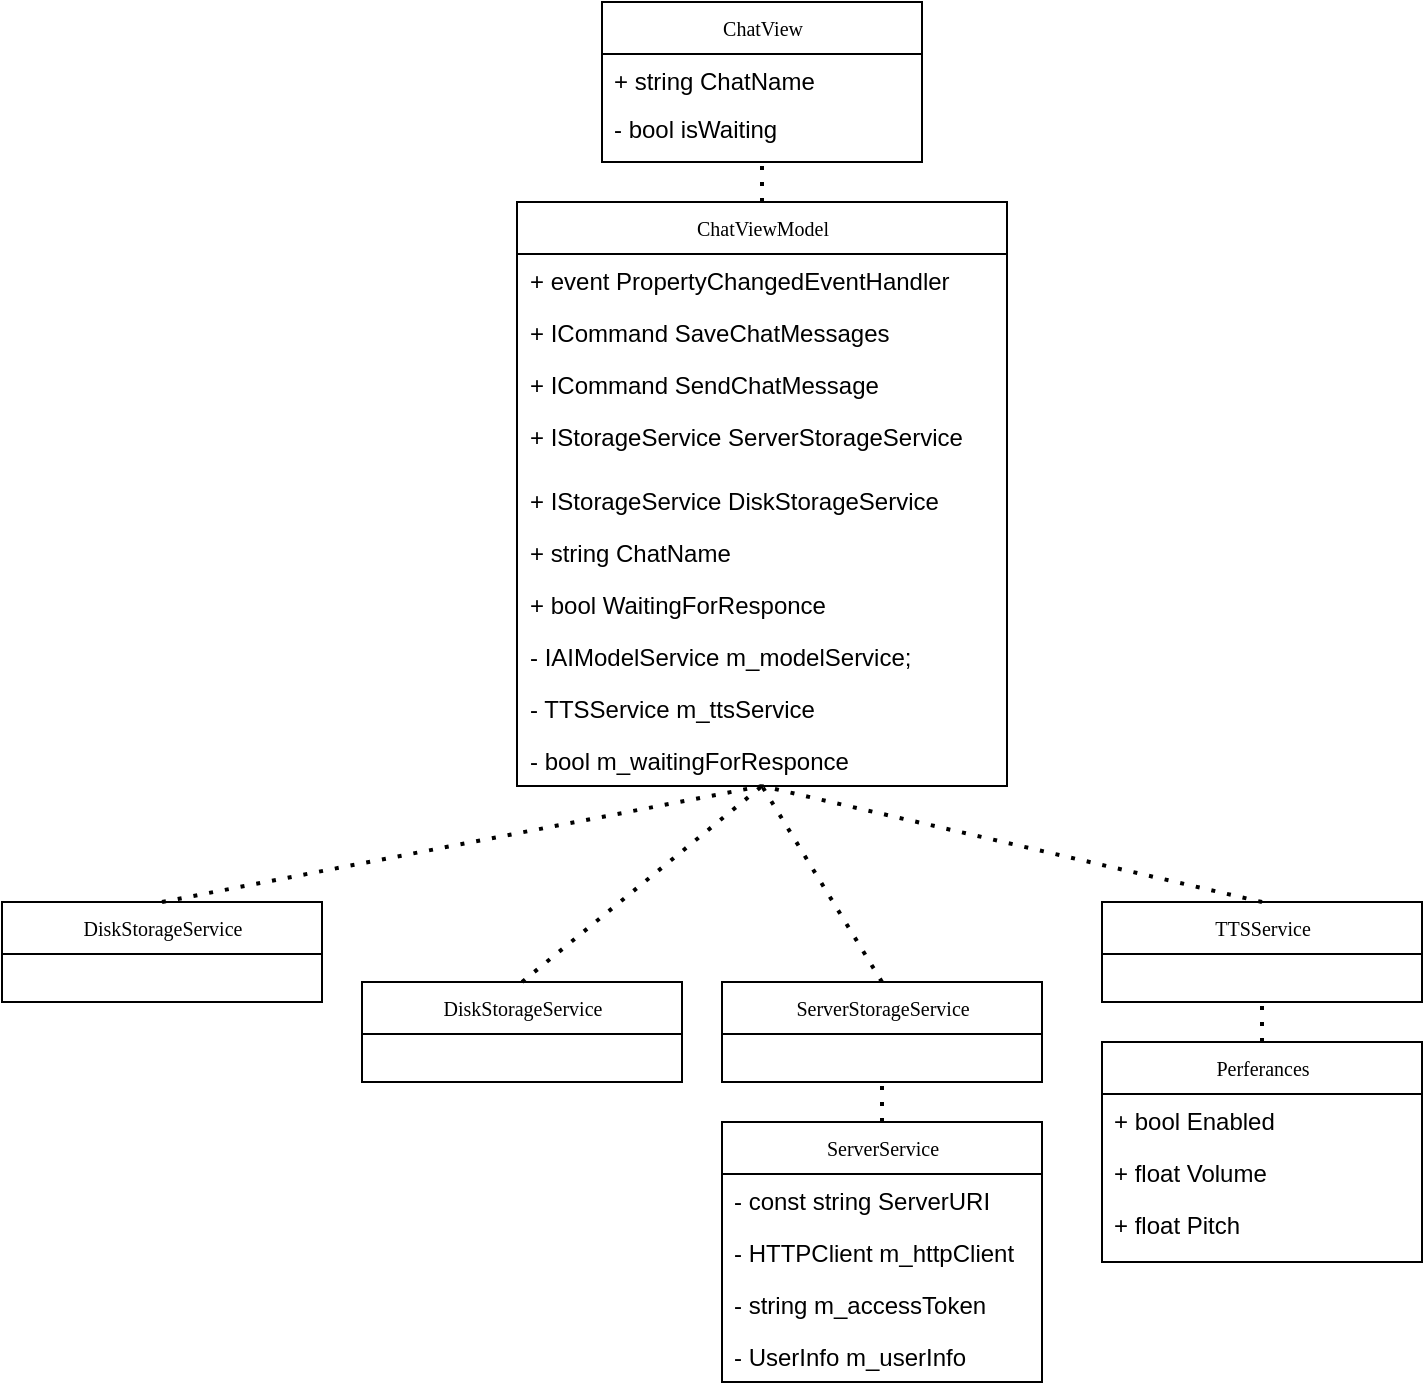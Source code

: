 <mxfile version="26.2.14">
  <diagram name="Page-1" id="c4acf3e9-155e-7222-9cf6-157b1a14988f">
    <mxGraphModel dx="1426" dy="751" grid="1" gridSize="10" guides="1" tooltips="1" connect="1" arrows="1" fold="1" page="1" pageScale="1" pageWidth="850" pageHeight="1100" background="none" math="0" shadow="0">
      <root>
        <mxCell id="0" />
        <mxCell id="1" parent="0" />
        <mxCell id="17acba5748e5396b-20" value="ChatView" style="swimlane;html=1;fontStyle=0;childLayout=stackLayout;horizontal=1;startSize=26;fillColor=none;horizontalStack=0;resizeParent=1;resizeLast=0;collapsible=1;marginBottom=0;swimlaneFillColor=#ffffff;rounded=0;shadow=0;comic=0;labelBackgroundColor=none;strokeWidth=1;fontFamily=Verdana;fontSize=10;align=center;" parent="1" vertex="1">
          <mxGeometry x="340" y="20" width="160" height="80" as="geometry" />
        </mxCell>
        <mxCell id="17acba5748e5396b-21" value="+ string ChatName" style="text;html=1;strokeColor=none;fillColor=none;align=left;verticalAlign=top;spacingLeft=4;spacingRight=4;whiteSpace=wrap;overflow=hidden;rotatable=0;points=[[0,0.5],[1,0.5]];portConstraint=eastwest;" parent="17acba5748e5396b-20" vertex="1">
          <mxGeometry y="26" width="160" height="24" as="geometry" />
        </mxCell>
        <mxCell id="c2-NsKW4wWOwAAKox-Tt-60" value="- bool isWaiting" style="text;html=1;strokeColor=none;fillColor=none;align=left;verticalAlign=top;spacingLeft=4;spacingRight=4;whiteSpace=wrap;overflow=hidden;rotatable=0;points=[[0,0.5],[1,0.5]];portConstraint=eastwest;" vertex="1" parent="17acba5748e5396b-20">
          <mxGeometry y="50" width="160" height="24" as="geometry" />
        </mxCell>
        <mxCell id="c2-NsKW4wWOwAAKox-Tt-2" value="ChatViewModel" style="swimlane;html=1;fontStyle=0;childLayout=stackLayout;horizontal=1;startSize=26;fillColor=none;horizontalStack=0;resizeParent=1;resizeLast=0;collapsible=1;marginBottom=0;swimlaneFillColor=#ffffff;rounded=0;shadow=0;comic=0;labelBackgroundColor=none;strokeWidth=1;fontFamily=Verdana;fontSize=10;align=center;" vertex="1" parent="1">
          <mxGeometry x="297.5" y="120" width="245" height="292" as="geometry" />
        </mxCell>
        <mxCell id="c2-NsKW4wWOwAAKox-Tt-3" value="+ event&amp;nbsp;PropertyChangedEventHandler" style="text;html=1;strokeColor=none;fillColor=none;align=left;verticalAlign=top;spacingLeft=4;spacingRight=4;whiteSpace=wrap;overflow=hidden;rotatable=0;points=[[0,0.5],[1,0.5]];portConstraint=eastwest;" vertex="1" parent="c2-NsKW4wWOwAAKox-Tt-2">
          <mxGeometry y="26" width="245" height="26" as="geometry" />
        </mxCell>
        <mxCell id="c2-NsKW4wWOwAAKox-Tt-58" value="+ ICommand SaveChatMessages" style="text;html=1;strokeColor=none;fillColor=none;align=left;verticalAlign=top;spacingLeft=4;spacingRight=4;whiteSpace=wrap;overflow=hidden;rotatable=0;points=[[0,0.5],[1,0.5]];portConstraint=eastwest;" vertex="1" parent="c2-NsKW4wWOwAAKox-Tt-2">
          <mxGeometry y="52" width="245" height="26" as="geometry" />
        </mxCell>
        <mxCell id="c2-NsKW4wWOwAAKox-Tt-4" value="+&amp;nbsp;ICommand SendChatMessage" style="text;html=1;strokeColor=none;fillColor=none;align=left;verticalAlign=top;spacingLeft=4;spacingRight=4;whiteSpace=wrap;overflow=hidden;rotatable=0;points=[[0,0.5],[1,0.5]];portConstraint=eastwest;" vertex="1" parent="c2-NsKW4wWOwAAKox-Tt-2">
          <mxGeometry y="78" width="245" height="26" as="geometry" />
        </mxCell>
        <mxCell id="c2-NsKW4wWOwAAKox-Tt-5" value="+&amp;nbsp;IStorageService ServerStorageService" style="text;html=1;strokeColor=none;fillColor=none;align=left;verticalAlign=top;spacingLeft=4;spacingRight=4;whiteSpace=wrap;overflow=hidden;rotatable=0;points=[[0,0.5],[1,0.5]];portConstraint=eastwest;" vertex="1" parent="c2-NsKW4wWOwAAKox-Tt-2">
          <mxGeometry y="104" width="245" height="32" as="geometry" />
        </mxCell>
        <mxCell id="c2-NsKW4wWOwAAKox-Tt-51" value="+&amp;nbsp;IStorageService DiskStorageService" style="text;html=1;strokeColor=none;fillColor=none;align=left;verticalAlign=top;spacingLeft=4;spacingRight=4;whiteSpace=wrap;overflow=hidden;rotatable=0;points=[[0,0.5],[1,0.5]];portConstraint=eastwest;" vertex="1" parent="c2-NsKW4wWOwAAKox-Tt-2">
          <mxGeometry y="136" width="245" height="26" as="geometry" />
        </mxCell>
        <mxCell id="c2-NsKW4wWOwAAKox-Tt-54" value="+ string ChatName" style="text;html=1;strokeColor=none;fillColor=none;align=left;verticalAlign=top;spacingLeft=4;spacingRight=4;whiteSpace=wrap;overflow=hidden;rotatable=0;points=[[0,0.5],[1,0.5]];portConstraint=eastwest;" vertex="1" parent="c2-NsKW4wWOwAAKox-Tt-2">
          <mxGeometry y="162" width="245" height="26" as="geometry" />
        </mxCell>
        <mxCell id="c2-NsKW4wWOwAAKox-Tt-57" value="+ bool WaitingForResponce" style="text;html=1;strokeColor=none;fillColor=none;align=left;verticalAlign=top;spacingLeft=4;spacingRight=4;whiteSpace=wrap;overflow=hidden;rotatable=0;points=[[0,0.5],[1,0.5]];portConstraint=eastwest;" vertex="1" parent="c2-NsKW4wWOwAAKox-Tt-2">
          <mxGeometry y="188" width="245" height="26" as="geometry" />
        </mxCell>
        <mxCell id="c2-NsKW4wWOwAAKox-Tt-52" value="- IAIModelService m_modelService;" style="text;html=1;strokeColor=none;fillColor=none;align=left;verticalAlign=top;spacingLeft=4;spacingRight=4;whiteSpace=wrap;overflow=hidden;rotatable=0;points=[[0,0.5],[1,0.5]];portConstraint=eastwest;" vertex="1" parent="c2-NsKW4wWOwAAKox-Tt-2">
          <mxGeometry y="214" width="245" height="26" as="geometry" />
        </mxCell>
        <mxCell id="c2-NsKW4wWOwAAKox-Tt-53" value="- TTSService m_ttsService" style="text;html=1;strokeColor=none;fillColor=none;align=left;verticalAlign=top;spacingLeft=4;spacingRight=4;whiteSpace=wrap;overflow=hidden;rotatable=0;points=[[0,0.5],[1,0.5]];portConstraint=eastwest;" vertex="1" parent="c2-NsKW4wWOwAAKox-Tt-2">
          <mxGeometry y="240" width="245" height="26" as="geometry" />
        </mxCell>
        <mxCell id="c2-NsKW4wWOwAAKox-Tt-56" value="- bool m_waitingForResponce" style="text;html=1;strokeColor=none;fillColor=none;align=left;verticalAlign=top;spacingLeft=4;spacingRight=4;whiteSpace=wrap;overflow=hidden;rotatable=0;points=[[0,0.5],[1,0.5]];portConstraint=eastwest;" vertex="1" parent="c2-NsKW4wWOwAAKox-Tt-2">
          <mxGeometry y="266" width="245" height="26" as="geometry" />
        </mxCell>
        <mxCell id="c2-NsKW4wWOwAAKox-Tt-6" value="" style="endArrow=none;dashed=1;html=1;dashPattern=1 3;strokeWidth=2;rounded=0;entryX=0.5;entryY=1;entryDx=0;entryDy=0;exitX=0.5;exitY=0;exitDx=0;exitDy=0;" edge="1" parent="1" source="c2-NsKW4wWOwAAKox-Tt-2" target="17acba5748e5396b-20">
          <mxGeometry width="50" height="50" relative="1" as="geometry">
            <mxPoint x="400" y="330" as="sourcePoint" />
            <mxPoint x="450" y="280" as="targetPoint" />
          </mxGeometry>
        </mxCell>
        <mxCell id="c2-NsKW4wWOwAAKox-Tt-7" value="DiskStorageService" style="swimlane;html=1;fontStyle=0;childLayout=stackLayout;horizontal=1;startSize=26;fillColor=none;horizontalStack=0;resizeParent=1;resizeLast=0;collapsible=1;marginBottom=0;swimlaneFillColor=#ffffff;rounded=0;shadow=0;comic=0;labelBackgroundColor=none;strokeWidth=1;fontFamily=Verdana;fontSize=10;align=center;" vertex="1" parent="1">
          <mxGeometry x="40" y="470" width="160" height="50" as="geometry" />
        </mxCell>
        <mxCell id="c2-NsKW4wWOwAAKox-Tt-11" value="DiskStorageService" style="swimlane;html=1;fontStyle=0;childLayout=stackLayout;horizontal=1;startSize=26;fillColor=none;horizontalStack=0;resizeParent=1;resizeLast=0;collapsible=1;marginBottom=0;swimlaneFillColor=#ffffff;rounded=0;shadow=0;comic=0;labelBackgroundColor=none;strokeWidth=1;fontFamily=Verdana;fontSize=10;align=center;" vertex="1" parent="1">
          <mxGeometry x="220" y="510" width="160" height="50" as="geometry" />
        </mxCell>
        <mxCell id="c2-NsKW4wWOwAAKox-Tt-15" value="ServerStorageService" style="swimlane;html=1;fontStyle=0;childLayout=stackLayout;horizontal=1;startSize=26;fillColor=none;horizontalStack=0;resizeParent=1;resizeLast=0;collapsible=1;marginBottom=0;swimlaneFillColor=#ffffff;rounded=0;shadow=0;comic=0;labelBackgroundColor=none;strokeWidth=1;fontFamily=Verdana;fontSize=10;align=center;" vertex="1" parent="1">
          <mxGeometry x="400" y="510" width="160" height="50" as="geometry" />
        </mxCell>
        <mxCell id="c2-NsKW4wWOwAAKox-Tt-19" value="TTSService" style="swimlane;html=1;fontStyle=0;childLayout=stackLayout;horizontal=1;startSize=26;fillColor=none;horizontalStack=0;resizeParent=1;resizeLast=0;collapsible=1;marginBottom=0;swimlaneFillColor=#ffffff;rounded=0;shadow=0;comic=0;labelBackgroundColor=none;strokeWidth=1;fontFamily=Verdana;fontSize=10;align=center;" vertex="1" parent="1">
          <mxGeometry x="590" y="470" width="160" height="50" as="geometry" />
        </mxCell>
        <mxCell id="c2-NsKW4wWOwAAKox-Tt-23" value="" style="endArrow=none;dashed=1;html=1;dashPattern=1 3;strokeWidth=2;rounded=0;entryX=0.5;entryY=1;entryDx=0;entryDy=0;exitX=0.5;exitY=0;exitDx=0;exitDy=0;" edge="1" parent="1" source="c2-NsKW4wWOwAAKox-Tt-7" target="c2-NsKW4wWOwAAKox-Tt-2">
          <mxGeometry width="50" height="50" relative="1" as="geometry">
            <mxPoint x="190" y="200" as="sourcePoint" />
            <mxPoint x="190" y="180" as="targetPoint" />
          </mxGeometry>
        </mxCell>
        <mxCell id="c2-NsKW4wWOwAAKox-Tt-29" value="" style="endArrow=none;dashed=1;html=1;dashPattern=1 3;strokeWidth=2;rounded=0;exitX=0.5;exitY=0;exitDx=0;exitDy=0;entryX=0.5;entryY=1;entryDx=0;entryDy=0;" edge="1" parent="1" source="c2-NsKW4wWOwAAKox-Tt-11" target="c2-NsKW4wWOwAAKox-Tt-2">
          <mxGeometry width="50" height="50" relative="1" as="geometry">
            <mxPoint x="140" y="350" as="sourcePoint" />
            <mxPoint x="420" y="310" as="targetPoint" />
          </mxGeometry>
        </mxCell>
        <mxCell id="c2-NsKW4wWOwAAKox-Tt-30" value="" style="endArrow=none;dashed=1;html=1;dashPattern=1 3;strokeWidth=2;rounded=0;exitX=0.5;exitY=0;exitDx=0;exitDy=0;entryX=0.5;entryY=1;entryDx=0;entryDy=0;" edge="1" parent="1" source="c2-NsKW4wWOwAAKox-Tt-15" target="c2-NsKW4wWOwAAKox-Tt-2">
          <mxGeometry width="50" height="50" relative="1" as="geometry">
            <mxPoint x="310" y="350" as="sourcePoint" />
            <mxPoint x="430" y="300" as="targetPoint" />
          </mxGeometry>
        </mxCell>
        <mxCell id="c2-NsKW4wWOwAAKox-Tt-31" value="" style="endArrow=none;dashed=1;html=1;dashPattern=1 3;strokeWidth=2;rounded=0;exitX=0.5;exitY=0;exitDx=0;exitDy=0;entryX=0.5;entryY=1;entryDx=0;entryDy=0;" edge="1" parent="1" source="c2-NsKW4wWOwAAKox-Tt-19" target="c2-NsKW4wWOwAAKox-Tt-2">
          <mxGeometry width="50" height="50" relative="1" as="geometry">
            <mxPoint x="480" y="350" as="sourcePoint" />
            <mxPoint x="420" y="380" as="targetPoint" />
          </mxGeometry>
        </mxCell>
        <mxCell id="c2-NsKW4wWOwAAKox-Tt-32" value="ServerService" style="swimlane;html=1;fontStyle=0;childLayout=stackLayout;horizontal=1;startSize=26;fillColor=none;horizontalStack=0;resizeParent=1;resizeLast=0;collapsible=1;marginBottom=0;swimlaneFillColor=#ffffff;rounded=0;shadow=0;comic=0;labelBackgroundColor=none;strokeWidth=1;fontFamily=Verdana;fontSize=10;align=center;" vertex="1" parent="1">
          <mxGeometry x="400" y="580" width="160" height="130" as="geometry" />
        </mxCell>
        <mxCell id="c2-NsKW4wWOwAAKox-Tt-33" value="- const string ServerURI" style="text;html=1;strokeColor=none;fillColor=none;align=left;verticalAlign=top;spacingLeft=4;spacingRight=4;whiteSpace=wrap;overflow=hidden;rotatable=0;points=[[0,0.5],[1,0.5]];portConstraint=eastwest;" vertex="1" parent="c2-NsKW4wWOwAAKox-Tt-32">
          <mxGeometry y="26" width="160" height="26" as="geometry" />
        </mxCell>
        <mxCell id="c2-NsKW4wWOwAAKox-Tt-34" value="- HTTPClient m_httpClient" style="text;html=1;strokeColor=none;fillColor=none;align=left;verticalAlign=top;spacingLeft=4;spacingRight=4;whiteSpace=wrap;overflow=hidden;rotatable=0;points=[[0,0.5],[1,0.5]];portConstraint=eastwest;" vertex="1" parent="c2-NsKW4wWOwAAKox-Tt-32">
          <mxGeometry y="52" width="160" height="26" as="geometry" />
        </mxCell>
        <mxCell id="c2-NsKW4wWOwAAKox-Tt-35" value="- string m_accessToken" style="text;html=1;strokeColor=none;fillColor=none;align=left;verticalAlign=top;spacingLeft=4;spacingRight=4;whiteSpace=wrap;overflow=hidden;rotatable=0;points=[[0,0.5],[1,0.5]];portConstraint=eastwest;" vertex="1" parent="c2-NsKW4wWOwAAKox-Tt-32">
          <mxGeometry y="78" width="160" height="26" as="geometry" />
        </mxCell>
        <mxCell id="c2-NsKW4wWOwAAKox-Tt-49" value="- UserInfo m_userInfo" style="text;html=1;strokeColor=none;fillColor=none;align=left;verticalAlign=top;spacingLeft=4;spacingRight=4;whiteSpace=wrap;overflow=hidden;rotatable=0;points=[[0,0.5],[1,0.5]];portConstraint=eastwest;" vertex="1" parent="c2-NsKW4wWOwAAKox-Tt-32">
          <mxGeometry y="104" width="160" height="26" as="geometry" />
        </mxCell>
        <mxCell id="c2-NsKW4wWOwAAKox-Tt-41" value="" style="endArrow=none;dashed=1;html=1;dashPattern=1 3;strokeWidth=2;rounded=0;entryX=0.5;entryY=1;entryDx=0;entryDy=0;exitX=0.5;exitY=0;exitDx=0;exitDy=0;" edge="1" parent="1" source="c2-NsKW4wWOwAAKox-Tt-32" target="c2-NsKW4wWOwAAKox-Tt-15">
          <mxGeometry width="50" height="50" relative="1" as="geometry">
            <mxPoint x="480" y="550" as="sourcePoint" />
            <mxPoint x="310" y="540" as="targetPoint" />
          </mxGeometry>
        </mxCell>
        <mxCell id="c2-NsKW4wWOwAAKox-Tt-42" value="Perferances" style="swimlane;html=1;fontStyle=0;childLayout=stackLayout;horizontal=1;startSize=26;fillColor=none;horizontalStack=0;resizeParent=1;resizeLast=0;collapsible=1;marginBottom=0;swimlaneFillColor=#ffffff;rounded=0;shadow=0;comic=0;labelBackgroundColor=none;strokeWidth=1;fontFamily=Verdana;fontSize=10;align=center;" vertex="1" parent="1">
          <mxGeometry x="590" y="540" width="160" height="110" as="geometry" />
        </mxCell>
        <mxCell id="c2-NsKW4wWOwAAKox-Tt-45" value="+ bool Enabled" style="text;html=1;strokeColor=none;fillColor=none;align=left;verticalAlign=top;spacingLeft=4;spacingRight=4;whiteSpace=wrap;overflow=hidden;rotatable=0;points=[[0,0.5],[1,0.5]];portConstraint=eastwest;" vertex="1" parent="c2-NsKW4wWOwAAKox-Tt-42">
          <mxGeometry y="26" width="160" height="26" as="geometry" />
        </mxCell>
        <mxCell id="c2-NsKW4wWOwAAKox-Tt-43" value="+ float Volume" style="text;html=1;strokeColor=none;fillColor=none;align=left;verticalAlign=top;spacingLeft=4;spacingRight=4;whiteSpace=wrap;overflow=hidden;rotatable=0;points=[[0,0.5],[1,0.5]];portConstraint=eastwest;" vertex="1" parent="c2-NsKW4wWOwAAKox-Tt-42">
          <mxGeometry y="52" width="160" height="26" as="geometry" />
        </mxCell>
        <mxCell id="c2-NsKW4wWOwAAKox-Tt-44" value="+ float Pitch" style="text;html=1;strokeColor=none;fillColor=none;align=left;verticalAlign=top;spacingLeft=4;spacingRight=4;whiteSpace=wrap;overflow=hidden;rotatable=0;points=[[0,0.5],[1,0.5]];portConstraint=eastwest;" vertex="1" parent="c2-NsKW4wWOwAAKox-Tt-42">
          <mxGeometry y="78" width="160" height="26" as="geometry" />
        </mxCell>
        <mxCell id="c2-NsKW4wWOwAAKox-Tt-46" value="" style="endArrow=none;dashed=1;html=1;dashPattern=1 3;strokeWidth=2;rounded=0;entryX=0.5;entryY=1;entryDx=0;entryDy=0;" edge="1" parent="1" source="c2-NsKW4wWOwAAKox-Tt-42" target="c2-NsKW4wWOwAAKox-Tt-19">
          <mxGeometry width="50" height="50" relative="1" as="geometry">
            <mxPoint x="490" y="560" as="sourcePoint" />
            <mxPoint x="490" y="540" as="targetPoint" />
          </mxGeometry>
        </mxCell>
      </root>
    </mxGraphModel>
  </diagram>
</mxfile>
